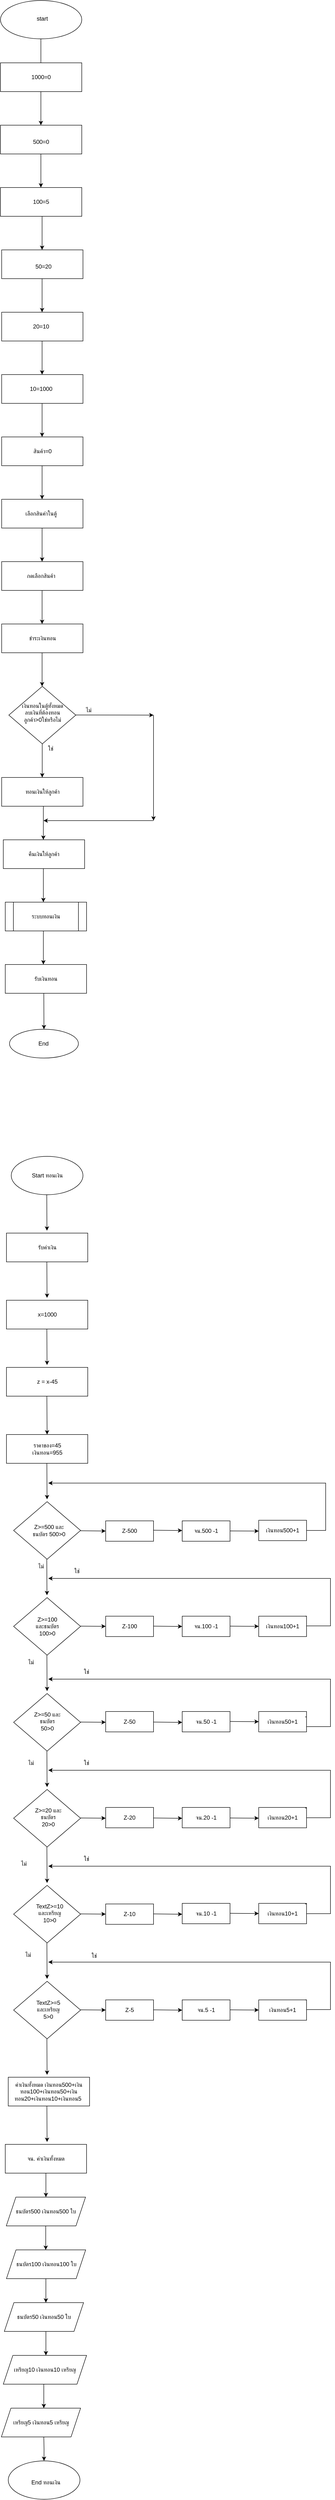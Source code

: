 <mxfile version="24.6.4" type="github">
  <diagram name="หน้า-1" id="r1TD_7B3tZHKb9y39IHy">
    <mxGraphModel dx="954" dy="652" grid="1" gridSize="10" guides="1" tooltips="1" connect="1" arrows="1" fold="1" page="1" pageScale="1" pageWidth="827" pageHeight="1169" math="0" shadow="0">
      <root>
        <mxCell id="0" />
        <mxCell id="1" parent="0" />
        <mxCell id="4etH_6_Ha5Eifqua2kYa-1" value="" style="ellipse;whiteSpace=wrap;html=1;" parent="1" vertex="1">
          <mxGeometry x="320" y="30" width="170" height="80" as="geometry" />
        </mxCell>
        <mxCell id="4etH_6_Ha5Eifqua2kYa-2" value="&#xa;&lt;span style=&quot;color: rgb(0, 0, 0); font-family: Helvetica; font-size: 12px; font-style: normal; font-variant-ligatures: normal; font-variant-caps: normal; font-weight: 400; letter-spacing: normal; orphans: 2; text-align: center; text-indent: 0px; text-transform: none; widows: 2; word-spacing: 0px; -webkit-text-stroke-width: 0px; white-space: normal; background-color: rgb(251, 251, 251); text-decoration-thickness: initial; text-decoration-style: initial; text-decoration-color: initial; display: inline !important; float: none;&quot;&gt;start&lt;/span&gt;&#xa;&#xa;" style="text;html=1;align=center;verticalAlign=middle;whiteSpace=wrap;rounded=0;" parent="1" vertex="1">
          <mxGeometry x="375" y="60" width="65" height="30" as="geometry" />
        </mxCell>
        <mxCell id="4etH_6_Ha5Eifqua2kYa-3" value="" style="endArrow=classic;html=1;rounded=0;" parent="1" edge="1">
          <mxGeometry width="50" height="50" relative="1" as="geometry">
            <mxPoint x="404.5" y="110" as="sourcePoint" />
            <mxPoint x="404.5" y="180" as="targetPoint" />
          </mxGeometry>
        </mxCell>
        <mxCell id="4etH_6_Ha5Eifqua2kYa-4" value="" style="rounded=0;whiteSpace=wrap;html=1;" parent="1" vertex="1">
          <mxGeometry x="320" y="160" width="170" height="60" as="geometry" />
        </mxCell>
        <mxCell id="4etH_6_Ha5Eifqua2kYa-5" value="" style="endArrow=classic;html=1;rounded=0;" parent="1" edge="1">
          <mxGeometry width="50" height="50" relative="1" as="geometry">
            <mxPoint x="404.5" y="220" as="sourcePoint" />
            <mxPoint x="404.5" y="290" as="targetPoint" />
          </mxGeometry>
        </mxCell>
        <mxCell id="4etH_6_Ha5Eifqua2kYa-6" value="" style="rounded=0;whiteSpace=wrap;html=1;" parent="1" vertex="1">
          <mxGeometry x="320" y="290" width="170" height="60" as="geometry" />
        </mxCell>
        <mxCell id="4etH_6_Ha5Eifqua2kYa-7" value="" style="endArrow=classic;html=1;rounded=0;" parent="1" edge="1">
          <mxGeometry width="50" height="50" relative="1" as="geometry">
            <mxPoint x="404.5" y="350" as="sourcePoint" />
            <mxPoint x="404.5" y="420" as="targetPoint" />
          </mxGeometry>
        </mxCell>
        <mxCell id="4etH_6_Ha5Eifqua2kYa-8" value="" style="rounded=0;whiteSpace=wrap;html=1;" parent="1" vertex="1">
          <mxGeometry x="320" y="420" width="170" height="60" as="geometry" />
        </mxCell>
        <mxCell id="4etH_6_Ha5Eifqua2kYa-9" value="" style="endArrow=classic;html=1;rounded=0;" parent="1" edge="1">
          <mxGeometry width="50" height="50" relative="1" as="geometry">
            <mxPoint x="407" y="480" as="sourcePoint" />
            <mxPoint x="407" y="550" as="targetPoint" />
          </mxGeometry>
        </mxCell>
        <mxCell id="4etH_6_Ha5Eifqua2kYa-10" value="" style="rounded=0;whiteSpace=wrap;html=1;" parent="1" vertex="1">
          <mxGeometry x="322.5" y="550" width="170" height="60" as="geometry" />
        </mxCell>
        <mxCell id="4etH_6_Ha5Eifqua2kYa-11" value="" style="endArrow=classic;html=1;rounded=0;" parent="1" edge="1">
          <mxGeometry width="50" height="50" relative="1" as="geometry">
            <mxPoint x="407" y="610" as="sourcePoint" />
            <mxPoint x="407" y="680" as="targetPoint" />
          </mxGeometry>
        </mxCell>
        <mxCell id="4etH_6_Ha5Eifqua2kYa-12" value="" style="rounded=0;whiteSpace=wrap;html=1;" parent="1" vertex="1">
          <mxGeometry x="322.5" y="680" width="170" height="60" as="geometry" />
        </mxCell>
        <mxCell id="4etH_6_Ha5Eifqua2kYa-13" value="" style="endArrow=classic;html=1;rounded=0;" parent="1" edge="1">
          <mxGeometry width="50" height="50" relative="1" as="geometry">
            <mxPoint x="407" y="740" as="sourcePoint" />
            <mxPoint x="407" y="810" as="targetPoint" />
          </mxGeometry>
        </mxCell>
        <mxCell id="4etH_6_Ha5Eifqua2kYa-14" value="" style="rounded=0;whiteSpace=wrap;html=1;" parent="1" vertex="1">
          <mxGeometry x="322.5" y="810" width="170" height="60" as="geometry" />
        </mxCell>
        <mxCell id="4etH_6_Ha5Eifqua2kYa-15" value="" style="endArrow=classic;html=1;rounded=0;" parent="1" edge="1">
          <mxGeometry width="50" height="50" relative="1" as="geometry">
            <mxPoint x="407" y="870" as="sourcePoint" />
            <mxPoint x="407" y="940" as="targetPoint" />
          </mxGeometry>
        </mxCell>
        <mxCell id="4etH_6_Ha5Eifqua2kYa-16" value="" style="rounded=0;whiteSpace=wrap;html=1;" parent="1" vertex="1">
          <mxGeometry x="322.5" y="940" width="170" height="60" as="geometry" />
        </mxCell>
        <mxCell id="4etH_6_Ha5Eifqua2kYa-17" value="" style="endArrow=classic;html=1;rounded=0;" parent="1" edge="1">
          <mxGeometry width="50" height="50" relative="1" as="geometry">
            <mxPoint x="407" y="1000" as="sourcePoint" />
            <mxPoint x="407" y="1070" as="targetPoint" />
          </mxGeometry>
        </mxCell>
        <mxCell id="4etH_6_Ha5Eifqua2kYa-18" value="" style="rounded=0;whiteSpace=wrap;html=1;" parent="1" vertex="1">
          <mxGeometry x="322.5" y="1070" width="170" height="60" as="geometry" />
        </mxCell>
        <mxCell id="4etH_6_Ha5Eifqua2kYa-19" value="1000=0" style="text;html=1;align=center;verticalAlign=middle;whiteSpace=wrap;rounded=0;" parent="1" vertex="1">
          <mxGeometry x="375" y="175" width="60" height="30" as="geometry" />
        </mxCell>
        <mxCell id="4etH_6_Ha5Eifqua2kYa-20" value="500=0" style="text;html=1;align=center;verticalAlign=middle;whiteSpace=wrap;rounded=0;" parent="1" vertex="1">
          <mxGeometry x="375" y="310" width="60" height="30" as="geometry" />
        </mxCell>
        <mxCell id="4etH_6_Ha5Eifqua2kYa-21" value="100=5" style="text;html=1;align=center;verticalAlign=middle;whiteSpace=wrap;rounded=0;" parent="1" vertex="1">
          <mxGeometry x="375" y="435" width="60" height="30" as="geometry" />
        </mxCell>
        <mxCell id="4etH_6_Ha5Eifqua2kYa-22" value="50=20" style="text;html=1;align=center;verticalAlign=middle;whiteSpace=wrap;rounded=0;" parent="1" vertex="1">
          <mxGeometry x="380" y="570" width="60" height="30" as="geometry" />
        </mxCell>
        <mxCell id="4etH_6_Ha5Eifqua2kYa-23" value="20=10" style="text;html=1;align=center;verticalAlign=middle;whiteSpace=wrap;rounded=0;" parent="1" vertex="1">
          <mxGeometry x="375" y="695" width="60" height="30" as="geometry" />
        </mxCell>
        <mxCell id="4etH_6_Ha5Eifqua2kYa-24" value="10=1000" style="text;html=1;align=center;verticalAlign=middle;whiteSpace=wrap;rounded=0;" parent="1" vertex="1">
          <mxGeometry x="375" y="825" width="60" height="30" as="geometry" />
        </mxCell>
        <mxCell id="4etH_6_Ha5Eifqua2kYa-25" value="เลือกสินค่าในตู้" style="text;html=1;align=center;verticalAlign=middle;whiteSpace=wrap;rounded=0;" parent="1" vertex="1">
          <mxGeometry x="365" y="1085" width="80" height="30" as="geometry" />
        </mxCell>
        <mxCell id="4etH_6_Ha5Eifqua2kYa-26" value="สินค้า=0" style="text;html=1;align=center;verticalAlign=middle;whiteSpace=wrap;rounded=0;" parent="1" vertex="1">
          <mxGeometry x="377.5" y="955" width="60" height="30" as="geometry" />
        </mxCell>
        <mxCell id="4etH_6_Ha5Eifqua2kYa-27" value="" style="endArrow=classic;html=1;rounded=0;" parent="1" edge="1">
          <mxGeometry width="50" height="50" relative="1" as="geometry">
            <mxPoint x="407" y="1130" as="sourcePoint" />
            <mxPoint x="407" y="1200" as="targetPoint" />
          </mxGeometry>
        </mxCell>
        <mxCell id="4etH_6_Ha5Eifqua2kYa-28" value="" style="rounded=0;whiteSpace=wrap;html=1;" parent="1" vertex="1">
          <mxGeometry x="322.5" y="1200" width="170" height="60" as="geometry" />
        </mxCell>
        <mxCell id="4etH_6_Ha5Eifqua2kYa-29" value="กดเลือกสินค้า" style="text;html=1;align=center;verticalAlign=middle;whiteSpace=wrap;rounded=0;" parent="1" vertex="1">
          <mxGeometry x="360" y="1215" width="90" height="30" as="geometry" />
        </mxCell>
        <mxCell id="4etH_6_Ha5Eifqua2kYa-30" value="" style="endArrow=classic;html=1;rounded=0;" parent="1" edge="1">
          <mxGeometry width="50" height="50" relative="1" as="geometry">
            <mxPoint x="407" y="1260" as="sourcePoint" />
            <mxPoint x="407" y="1330" as="targetPoint" />
          </mxGeometry>
        </mxCell>
        <mxCell id="4etH_6_Ha5Eifqua2kYa-31" value="ชำระเงินทอน" style="rounded=0;whiteSpace=wrap;html=1;" parent="1" vertex="1">
          <mxGeometry x="322.5" y="1330" width="170" height="60" as="geometry" />
        </mxCell>
        <mxCell id="4etH_6_Ha5Eifqua2kYa-32" value="" style="endArrow=classic;html=1;rounded=0;" parent="1" edge="1">
          <mxGeometry width="50" height="50" relative="1" as="geometry">
            <mxPoint x="407" y="1390" as="sourcePoint" />
            <mxPoint x="407" y="1460" as="targetPoint" />
          </mxGeometry>
        </mxCell>
        <mxCell id="4etH_6_Ha5Eifqua2kYa-33" value="" style="rhombus;whiteSpace=wrap;html=1;" parent="1" vertex="1">
          <mxGeometry x="337.5" y="1460" width="140" height="120" as="geometry" />
        </mxCell>
        <mxCell id="4etH_6_Ha5Eifqua2kYa-34" value="" style="endArrow=classic;html=1;rounded=0;" parent="1" edge="1">
          <mxGeometry width="50" height="50" relative="1" as="geometry">
            <mxPoint x="407.3" y="1580" as="sourcePoint" />
            <mxPoint x="407.3" y="1650" as="targetPoint" />
          </mxGeometry>
        </mxCell>
        <mxCell id="4etH_6_Ha5Eifqua2kYa-35" value="" style="endArrow=classic;html=1;rounded=0;" parent="1" edge="1">
          <mxGeometry width="50" height="50" relative="1" as="geometry">
            <mxPoint x="640" y="1740" as="sourcePoint" />
            <mxPoint x="410" y="1740" as="targetPoint" />
          </mxGeometry>
        </mxCell>
        <mxCell id="4etH_6_Ha5Eifqua2kYa-36" value="เงินทอนในตู้ทั้งหมดลบเงินที่ต้องทอนลูกค้า&amp;gt;0ใช่หรือไม่" style="text;html=1;align=center;verticalAlign=middle;whiteSpace=wrap;rounded=0;" parent="1" vertex="1">
          <mxGeometry x="361.75" y="1500" width="91.5" height="30" as="geometry" />
        </mxCell>
        <mxCell id="4etH_6_Ha5Eifqua2kYa-37" value="" style="endArrow=classic;html=1;rounded=0;" parent="1" edge="1">
          <mxGeometry width="50" height="50" relative="1" as="geometry">
            <mxPoint x="640" y="1520" as="sourcePoint" />
            <mxPoint x="640" y="1740" as="targetPoint" />
          </mxGeometry>
        </mxCell>
        <mxCell id="4etH_6_Ha5Eifqua2kYa-38" value="" style="endArrow=classic;html=1;rounded=0;" parent="1" edge="1">
          <mxGeometry width="50" height="50" relative="1" as="geometry">
            <mxPoint x="477.5" y="1519.7" as="sourcePoint" />
            <mxPoint x="640" y="1520" as="targetPoint" />
          </mxGeometry>
        </mxCell>
        <mxCell id="4etH_6_Ha5Eifqua2kYa-39" value="ไม่" style="text;html=1;align=center;verticalAlign=middle;whiteSpace=wrap;rounded=0;" parent="1" vertex="1">
          <mxGeometry x="477.5" y="1500" width="52.5" height="20" as="geometry" />
        </mxCell>
        <mxCell id="4etH_6_Ha5Eifqua2kYa-40" value="ใช่" style="text;html=1;align=center;verticalAlign=middle;whiteSpace=wrap;rounded=0;" parent="1" vertex="1">
          <mxGeometry x="405" y="1580" width="40" height="20" as="geometry" />
        </mxCell>
        <mxCell id="4etH_6_Ha5Eifqua2kYa-41" value="ทอนเงินให้ลูกค้า" style="rounded=0;whiteSpace=wrap;html=1;" parent="1" vertex="1">
          <mxGeometry x="322.5" y="1650" width="170" height="60" as="geometry" />
        </mxCell>
        <mxCell id="4etH_6_Ha5Eifqua2kYa-42" value="" style="endArrow=classic;html=1;rounded=0;" parent="1" edge="1">
          <mxGeometry width="50" height="50" relative="1" as="geometry">
            <mxPoint x="409.66" y="1710" as="sourcePoint" />
            <mxPoint x="409.66" y="1780" as="targetPoint" />
          </mxGeometry>
        </mxCell>
        <mxCell id="4etH_6_Ha5Eifqua2kYa-43" value="" style="shape=process;whiteSpace=wrap;html=1;backgroundOutline=1;" parent="1" vertex="1">
          <mxGeometry x="330" y="1910" width="170" height="60" as="geometry" />
        </mxCell>
        <mxCell id="4etH_6_Ha5Eifqua2kYa-44" value="คืนเงินให้ลูกค้า" style="rounded=0;whiteSpace=wrap;html=1;" parent="1" vertex="1">
          <mxGeometry x="325.91" y="1780" width="170" height="60" as="geometry" />
        </mxCell>
        <mxCell id="4etH_6_Ha5Eifqua2kYa-45" value="" style="endArrow=classic;html=1;rounded=0;" parent="1" edge="1">
          <mxGeometry width="50" height="50" relative="1" as="geometry">
            <mxPoint x="409.7" y="1840" as="sourcePoint" />
            <mxPoint x="409.7" y="1910" as="targetPoint" />
          </mxGeometry>
        </mxCell>
        <mxCell id="4etH_6_Ha5Eifqua2kYa-46" value="ระบบทอนเงิน" style="text;html=1;align=center;verticalAlign=middle;whiteSpace=wrap;rounded=0;" parent="1" vertex="1">
          <mxGeometry x="380" y="1925" width="70" height="30" as="geometry" />
        </mxCell>
        <mxCell id="4etH_6_Ha5Eifqua2kYa-47" value="" style="endArrow=classic;html=1;rounded=0;" parent="1" edge="1">
          <mxGeometry width="50" height="50" relative="1" as="geometry">
            <mxPoint x="409.7" y="1970" as="sourcePoint" />
            <mxPoint x="409.7" y="2040" as="targetPoint" />
          </mxGeometry>
        </mxCell>
        <mxCell id="4etH_6_Ha5Eifqua2kYa-48" value="รับเงินทอน" style="rounded=0;whiteSpace=wrap;html=1;" parent="1" vertex="1">
          <mxGeometry x="330.0" y="2040" width="170" height="60" as="geometry" />
        </mxCell>
        <mxCell id="4etH_6_Ha5Eifqua2kYa-49" value="" style="endArrow=classic;html=1;rounded=0;entryX=0.5;entryY=0;entryDx=0;entryDy=0;" parent="1" target="4etH_6_Ha5Eifqua2kYa-50" edge="1">
          <mxGeometry width="50" height="50" relative="1" as="geometry">
            <mxPoint x="410.61" y="2100" as="sourcePoint" />
            <mxPoint x="410.61" y="2170" as="targetPoint" />
          </mxGeometry>
        </mxCell>
        <mxCell id="4etH_6_Ha5Eifqua2kYa-50" value="" style="ellipse;whiteSpace=wrap;html=1;" parent="1" vertex="1">
          <mxGeometry x="338.86" y="2175" width="144.09" height="60" as="geometry" />
        </mxCell>
        <mxCell id="4etH_6_Ha5Eifqua2kYa-51" value="End" style="text;html=1;align=center;verticalAlign=middle;whiteSpace=wrap;rounded=0;" parent="1" vertex="1">
          <mxGeometry x="380" y="2190" width="60" height="30" as="geometry" />
        </mxCell>
        <mxCell id="4etH_6_Ha5Eifqua2kYa-52" value="" style="ellipse;whiteSpace=wrap;html=1;" parent="1" vertex="1">
          <mxGeometry x="342.5" y="2440" width="150" height="80" as="geometry" />
        </mxCell>
        <mxCell id="4etH_6_Ha5Eifqua2kYa-53" value="Start ทอนเงิน" style="text;html=1;align=center;verticalAlign=middle;whiteSpace=wrap;rounded=0;" parent="1" vertex="1">
          <mxGeometry x="377.5" y="2462.5" width="80" height="35" as="geometry" />
        </mxCell>
        <mxCell id="4etH_6_Ha5Eifqua2kYa-54" value="" style="endArrow=classic;html=1;rounded=0;entryX=0.5;entryY=0;entryDx=0;entryDy=0;" parent="1" edge="1">
          <mxGeometry width="50" height="50" relative="1" as="geometry">
            <mxPoint x="416.79" y="2520" as="sourcePoint" />
            <mxPoint x="417.18" y="2595" as="targetPoint" />
          </mxGeometry>
        </mxCell>
        <mxCell id="4etH_6_Ha5Eifqua2kYa-55" value="รับค่าเงิน" style="rounded=0;whiteSpace=wrap;html=1;" parent="1" vertex="1">
          <mxGeometry x="332.5" y="2600" width="170" height="60" as="geometry" />
        </mxCell>
        <mxCell id="4etH_6_Ha5Eifqua2kYa-56" value="&lt;div&gt;&lt;br&gt;&lt;/div&gt;ราคาของ=45&lt;div&gt;เงินทอน=955&lt;br&gt;&lt;div&gt;&lt;br&gt;&lt;/div&gt;&lt;/div&gt;" style="rounded=0;whiteSpace=wrap;html=1;" parent="1" vertex="1">
          <mxGeometry x="332.5" y="3020" width="170" height="60" as="geometry" />
        </mxCell>
        <mxCell id="4etH_6_Ha5Eifqua2kYa-57" value="" style="endArrow=classic;html=1;rounded=0;entryX=0.5;entryY=0;entryDx=0;entryDy=0;" parent="1" edge="1">
          <mxGeometry width="50" height="50" relative="1" as="geometry">
            <mxPoint x="416.97" y="2660" as="sourcePoint" />
            <mxPoint x="417.36" y="2735" as="targetPoint" />
          </mxGeometry>
        </mxCell>
        <mxCell id="4etH_6_Ha5Eifqua2kYa-58" value="z = x-45" style="rounded=0;whiteSpace=wrap;html=1;" parent="1" vertex="1">
          <mxGeometry x="332.5" y="2880" width="170" height="60" as="geometry" />
        </mxCell>
        <mxCell id="4etH_6_Ha5Eifqua2kYa-59" value="x=1000" style="rounded=0;whiteSpace=wrap;html=1;" parent="1" vertex="1">
          <mxGeometry x="332.5" y="2740" width="170" height="60" as="geometry" />
        </mxCell>
        <mxCell id="4etH_6_Ha5Eifqua2kYa-60" value="" style="endArrow=classic;html=1;rounded=0;entryX=0.5;entryY=0;entryDx=0;entryDy=0;" parent="1" edge="1">
          <mxGeometry width="50" height="50" relative="1" as="geometry">
            <mxPoint x="416.97" y="2800" as="sourcePoint" />
            <mxPoint x="417.36" y="2875" as="targetPoint" />
          </mxGeometry>
        </mxCell>
        <mxCell id="4etH_6_Ha5Eifqua2kYa-61" value="" style="endArrow=classic;html=1;rounded=0;entryX=0.5;entryY=0;entryDx=0;entryDy=0;" parent="1" target="4etH_6_Ha5Eifqua2kYa-56" edge="1">
          <mxGeometry width="50" height="50" relative="1" as="geometry">
            <mxPoint x="417.0" y="2940" as="sourcePoint" />
            <mxPoint x="417.39" y="3015" as="targetPoint" />
          </mxGeometry>
        </mxCell>
        <mxCell id="4etH_6_Ha5Eifqua2kYa-62" value="" style="endArrow=classic;html=1;rounded=0;entryX=0.5;entryY=0;entryDx=0;entryDy=0;" parent="1" edge="1">
          <mxGeometry width="50" height="50" relative="1" as="geometry">
            <mxPoint x="417.0" y="3080" as="sourcePoint" />
            <mxPoint x="417.39" y="3155" as="targetPoint" />
          </mxGeometry>
        </mxCell>
        <mxCell id="4etH_6_Ha5Eifqua2kYa-63" value="" style="rhombus;whiteSpace=wrap;html=1;" parent="1" vertex="1">
          <mxGeometry x="347.5" y="3160" width="140" height="120" as="geometry" />
        </mxCell>
        <mxCell id="4etH_6_Ha5Eifqua2kYa-64" value="Z&amp;gt;=500 และธนบัตร 500&amp;gt;0" style="text;html=1;align=center;verticalAlign=middle;whiteSpace=wrap;rounded=0;" parent="1" vertex="1">
          <mxGeometry x="380" y="3197.5" width="82.5" height="45" as="geometry" />
        </mxCell>
        <mxCell id="4etH_6_Ha5Eifqua2kYa-65" value="Z-500" style="rounded=0;whiteSpace=wrap;html=1;" parent="1" vertex="1">
          <mxGeometry x="540" y="3200" width="100" height="42.5" as="geometry" />
        </mxCell>
        <mxCell id="4etH_6_Ha5Eifqua2kYa-66" value="จน.500 -1" style="rounded=0;whiteSpace=wrap;html=1;" parent="1" vertex="1">
          <mxGeometry x="700" y="3200" width="100" height="42.5" as="geometry" />
        </mxCell>
        <mxCell id="4etH_6_Ha5Eifqua2kYa-67" value="" style="endArrow=classic;html=1;rounded=0;entryX=0;entryY=0.5;entryDx=0;entryDy=0;" parent="1" target="4etH_6_Ha5Eifqua2kYa-65" edge="1">
          <mxGeometry width="50" height="50" relative="1" as="geometry">
            <mxPoint x="487.5" y="3220.63" as="sourcePoint" />
            <mxPoint x="608.75" y="3220.63" as="targetPoint" />
          </mxGeometry>
        </mxCell>
        <mxCell id="4etH_6_Ha5Eifqua2kYa-68" value="" style="endArrow=classic;html=1;rounded=0;entryX=0;entryY=0.5;entryDx=0;entryDy=0;" parent="1" edge="1">
          <mxGeometry width="50" height="50" relative="1" as="geometry">
            <mxPoint x="640" y="3219.55" as="sourcePoint" />
            <mxPoint x="700" y="3220.18" as="targetPoint" />
          </mxGeometry>
        </mxCell>
        <mxCell id="4etH_6_Ha5Eifqua2kYa-69" value="" style="endArrow=classic;html=1;rounded=0;entryX=0;entryY=0.5;entryDx=0;entryDy=0;" parent="1" edge="1">
          <mxGeometry width="50" height="50" relative="1" as="geometry">
            <mxPoint x="800" y="3220.96" as="sourcePoint" />
            <mxPoint x="860" y="3221.34" as="targetPoint" />
          </mxGeometry>
        </mxCell>
        <mxCell id="4etH_6_Ha5Eifqua2kYa-70" value="" style="endArrow=classic;html=1;rounded=0;entryX=0.5;entryY=0;entryDx=0;entryDy=0;" parent="1" edge="1">
          <mxGeometry width="50" height="50" relative="1" as="geometry">
            <mxPoint x="416.83" y="3280" as="sourcePoint" />
            <mxPoint x="417.22" y="3355" as="targetPoint" />
          </mxGeometry>
        </mxCell>
        <mxCell id="4etH_6_Ha5Eifqua2kYa-71" style="edgeStyle=orthogonalEdgeStyle;rounded=0;orthogonalLoop=1;jettySize=auto;html=1;exitX=0.869;exitY=0.023;exitDx=0;exitDy=0;exitPerimeter=0;" parent="1" source="4etH_6_Ha5Eifqua2kYa-72" edge="1">
          <mxGeometry relative="1" as="geometry">
            <mxPoint x="420" y="3121.25" as="targetPoint" />
            <mxPoint x="1000" y="3220" as="sourcePoint" />
            <Array as="points">
              <mxPoint x="947" y="3220" />
              <mxPoint x="1000" y="3220" />
              <mxPoint x="1000" y="3121" />
            </Array>
          </mxGeometry>
        </mxCell>
        <mxCell id="4etH_6_Ha5Eifqua2kYa-72" value="เงินทอน500+1" style="rounded=0;whiteSpace=wrap;html=1;" parent="1" vertex="1">
          <mxGeometry x="860" y="3198.75" width="100" height="42.5" as="geometry" />
        </mxCell>
        <mxCell id="4etH_6_Ha5Eifqua2kYa-73" value="" style="rhombus;whiteSpace=wrap;html=1;" parent="1" vertex="1">
          <mxGeometry x="347.5" y="3360" width="140" height="120" as="geometry" />
        </mxCell>
        <mxCell id="4etH_6_Ha5Eifqua2kYa-74" value="&lt;br&gt;&lt;span style=&quot;color: rgb(0, 0, 0); font-family: Helvetica; font-size: 12px; font-style: normal; font-variant-ligatures: normal; font-variant-caps: normal; font-weight: 400; letter-spacing: normal; orphans: 2; text-align: center; text-indent: 0px; text-transform: none; widows: 2; word-spacing: 0px; -webkit-text-stroke-width: 0px; white-space: normal; background-color: rgb(251, 251, 251); text-decoration-thickness: initial; text-decoration-style: initial; text-decoration-color: initial; display: inline !important; float: none;&quot;&gt;Z&amp;gt;=100 และธนบัตร 100&amp;gt;0&lt;/span&gt;&lt;div&gt;&lt;br&gt;&lt;/div&gt;" style="text;html=1;align=center;verticalAlign=middle;whiteSpace=wrap;rounded=0;" parent="1" vertex="1">
          <mxGeometry x="387.5" y="3405" width="60" height="30" as="geometry" />
        </mxCell>
        <mxCell id="4etH_6_Ha5Eifqua2kYa-75" value="" style="endArrow=classic;html=1;rounded=0;entryX=0;entryY=0.5;entryDx=0;entryDy=0;" parent="1" edge="1">
          <mxGeometry width="50" height="50" relative="1" as="geometry">
            <mxPoint x="487.5" y="3419.55" as="sourcePoint" />
            <mxPoint x="540" y="3419.92" as="targetPoint" />
          </mxGeometry>
        </mxCell>
        <mxCell id="4etH_6_Ha5Eifqua2kYa-76" value="Z-100" style="rounded=0;whiteSpace=wrap;html=1;" parent="1" vertex="1">
          <mxGeometry x="540" y="3398.75" width="100" height="42.5" as="geometry" />
        </mxCell>
        <mxCell id="4etH_6_Ha5Eifqua2kYa-77" value="" style="endArrow=classic;html=1;rounded=0;entryX=0;entryY=0.5;entryDx=0;entryDy=0;" parent="1" edge="1">
          <mxGeometry width="50" height="50" relative="1" as="geometry">
            <mxPoint x="640" y="3419.55" as="sourcePoint" />
            <mxPoint x="700" y="3420.18" as="targetPoint" />
          </mxGeometry>
        </mxCell>
        <mxCell id="4etH_6_Ha5Eifqua2kYa-78" value="จน.100 -1" style="rounded=0;whiteSpace=wrap;html=1;" parent="1" vertex="1">
          <mxGeometry x="700" y="3398.75" width="100" height="42.5" as="geometry" />
        </mxCell>
        <mxCell id="4etH_6_Ha5Eifqua2kYa-79" value="" style="endArrow=classic;html=1;rounded=0;entryX=0;entryY=0.5;entryDx=0;entryDy=0;" parent="1" edge="1">
          <mxGeometry width="50" height="50" relative="1" as="geometry">
            <mxPoint x="800" y="3419.55" as="sourcePoint" />
            <mxPoint x="860" y="3419.93" as="targetPoint" />
          </mxGeometry>
        </mxCell>
        <mxCell id="4etH_6_Ha5Eifqua2kYa-80" value="เงินทอน100+1" style="rounded=0;whiteSpace=wrap;html=1;" parent="1" vertex="1">
          <mxGeometry x="860" y="3398.75" width="100" height="42.5" as="geometry" />
        </mxCell>
        <mxCell id="4etH_6_Ha5Eifqua2kYa-81" style="edgeStyle=orthogonalEdgeStyle;rounded=0;orthogonalLoop=1;jettySize=auto;html=1;exitX=0.869;exitY=0.023;exitDx=0;exitDy=0;exitPerimeter=0;" parent="1" edge="1">
          <mxGeometry relative="1" as="geometry">
            <mxPoint x="420" y="3320" as="targetPoint" />
            <mxPoint x="957" y="3398.75" as="sourcePoint" />
            <Array as="points">
              <mxPoint x="960" y="3399" />
              <mxPoint x="960" y="3419" />
              <mxPoint x="1010" y="3419" />
              <mxPoint x="1010" y="3320" />
            </Array>
          </mxGeometry>
        </mxCell>
        <mxCell id="4etH_6_Ha5Eifqua2kYa-82" value="" style="endArrow=classic;html=1;rounded=0;entryX=0.5;entryY=0;entryDx=0;entryDy=0;" parent="1" edge="1">
          <mxGeometry width="50" height="50" relative="1" as="geometry">
            <mxPoint x="417.05" y="3480" as="sourcePoint" />
            <mxPoint x="417.44" y="3555" as="targetPoint" />
          </mxGeometry>
        </mxCell>
        <mxCell id="4etH_6_Ha5Eifqua2kYa-83" value="" style="rhombus;whiteSpace=wrap;html=1;" parent="1" vertex="1">
          <mxGeometry x="347.5" y="3560" width="140" height="120" as="geometry" />
        </mxCell>
        <mxCell id="4etH_6_Ha5Eifqua2kYa-84" value="&lt;span style=&quot;color: rgba(0, 0, 0, 0); font-family: monospace; font-size: 0px; text-align: start; text-wrap: nowrap;&quot;&gt;%3CmxGraphModel%3E%3Croot%3E%3CmxCell%20id%3D%220%22%2F%3E%3CmxCell%20id%3D%221%22%20parent%3D%220%22%2F%3E%3CmxCell%20id%3D%222%22%20value%3D%22%26lt%3Bbr%26gt%3B%26lt%3Bspan%20style%3D%26quot%3Bcolor%3A%20rgb(0%2C%200%2C%200)%3B%20font-family%3A%20Helvetica%3B%20font-size%3A%2012px%3B%20font-style%3A%20normal%3B%20font-variant-ligatures%3A%20normal%3B%20font-variant-caps%3A%20normal%3B%20font-weight%3A%20400%3B%20letter-spacing%3A%20normal%3B%20orphans%3A%202%3B%20text-align%3A%20center%3B%20text-indent%3A%200px%3B%20text-transform%3A%20none%3B%20widows%3A%202%3B%20word-spacing%3A%200px%3B%20-webkit-text-stroke-width%3A%200px%3B%20white-space%3A%20normal%3B%20background-color%3A%20rgb(251%2C%20251%2C%20251)%3B%20text-decoration-thickness%3A%20initial%3B%20text-decoration-style%3A%20initial%3B%20text-decoration-color%3A%20initial%3B%20display%3A%20inline%20!important%3B%20float%3A%20none%3B%26quot%3B%26gt%3BZ%26amp%3Bgt%3B%3D100%20%E0%B9%81%E0%B8%A5%E0%B8%B0%E0%B8%98%E0%B8%99%E0%B8%9A%E0%B8%B1%E0%B8%95%E0%B8%A3%20100%26amp%3Bgt%3B0%26lt%3B%2Fspan%26gt%3B%26lt%3Bdiv%26gt%3B%26lt%3Bbr%26gt%3B%26lt%3B%2Fdiv%26gt%3B%22%20style%3D%22text%3Bhtml%3D1%3Balign%3Dcenter%3BverticalAlign%3Dmiddle%3BwhiteSpace%3Dwrap%3Brounded%3D0%3B%22%20vertex%3D%221%22%20parent%3D%221%22%3E%3CmxGeometry%20x%3D%22387.5%22%20y%3D%223405%22%20width%3D%2260%22%20height%3D%2230%22%20as%3D%22geometry%22%2F%3E%3C%2FmxCell%3E%3C%2Froot%3E%3C%2FmxGraphModel%3E&lt;/span&gt;" style="text;html=1;align=center;verticalAlign=middle;whiteSpace=wrap;rounded=0;" parent="1" vertex="1">
          <mxGeometry x="700" y="3460" width="60" height="30" as="geometry" />
        </mxCell>
        <mxCell id="4etH_6_Ha5Eifqua2kYa-85" value="&lt;div&gt;Z&amp;gt;=50 และธนบัตร 50&amp;gt;0&lt;div&gt;&lt;br&gt;&lt;/div&gt;&lt;/div&gt;" style="text;html=1;align=center;verticalAlign=middle;whiteSpace=wrap;rounded=0;" parent="1" vertex="1">
          <mxGeometry x="387.5" y="3610" width="60" height="30" as="geometry" />
        </mxCell>
        <mxCell id="4etH_6_Ha5Eifqua2kYa-86" value="" style="endArrow=classic;html=1;rounded=0;entryX=0;entryY=0.5;entryDx=0;entryDy=0;" parent="1" edge="1">
          <mxGeometry width="50" height="50" relative="1" as="geometry">
            <mxPoint x="487.5" y="3619.55" as="sourcePoint" />
            <mxPoint x="540" y="3619.92" as="targetPoint" />
          </mxGeometry>
        </mxCell>
        <mxCell id="4etH_6_Ha5Eifqua2kYa-87" value="Z-50" style="rounded=0;whiteSpace=wrap;html=1;" parent="1" vertex="1">
          <mxGeometry x="540" y="3597.5" width="100" height="42.5" as="geometry" />
        </mxCell>
        <mxCell id="4etH_6_Ha5Eifqua2kYa-88" value="" style="endArrow=classic;html=1;rounded=0;entryX=0;entryY=0.5;entryDx=0;entryDy=0;" parent="1" edge="1">
          <mxGeometry width="50" height="50" relative="1" as="geometry">
            <mxPoint x="640" y="3619.55" as="sourcePoint" />
            <mxPoint x="700" y="3620.18" as="targetPoint" />
          </mxGeometry>
        </mxCell>
        <mxCell id="4etH_6_Ha5Eifqua2kYa-89" value="จน.50 -1" style="rounded=0;whiteSpace=wrap;html=1;" parent="1" vertex="1">
          <mxGeometry x="700" y="3597.5" width="100" height="42.5" as="geometry" />
        </mxCell>
        <mxCell id="4etH_6_Ha5Eifqua2kYa-90" value="" style="endArrow=classic;html=1;rounded=0;entryX=0;entryY=0.5;entryDx=0;entryDy=0;" parent="1" edge="1">
          <mxGeometry width="50" height="50" relative="1" as="geometry">
            <mxPoint x="800" y="3618.3" as="sourcePoint" />
            <mxPoint x="860" y="3618.68" as="targetPoint" />
          </mxGeometry>
        </mxCell>
        <mxCell id="4etH_6_Ha5Eifqua2kYa-91" value="เงินทอน50+1" style="rounded=0;whiteSpace=wrap;html=1;" parent="1" vertex="1">
          <mxGeometry x="860" y="3597.5" width="100" height="42.5" as="geometry" />
        </mxCell>
        <mxCell id="4etH_6_Ha5Eifqua2kYa-92" style="edgeStyle=orthogonalEdgeStyle;rounded=0;orthogonalLoop=1;jettySize=auto;html=1;exitX=0.869;exitY=0.023;exitDx=0;exitDy=0;exitPerimeter=0;" parent="1" edge="1">
          <mxGeometry relative="1" as="geometry">
            <mxPoint x="420" y="3530" as="targetPoint" />
            <mxPoint x="957" y="3608.75" as="sourcePoint" />
            <Array as="points">
              <mxPoint x="960" y="3609" />
              <mxPoint x="960" y="3629" />
              <mxPoint x="1010" y="3629" />
              <mxPoint x="1010" y="3530" />
            </Array>
          </mxGeometry>
        </mxCell>
        <mxCell id="4etH_6_Ha5Eifqua2kYa-93" value="" style="endArrow=classic;html=1;rounded=0;entryX=0.5;entryY=0;entryDx=0;entryDy=0;" parent="1" edge="1">
          <mxGeometry width="50" height="50" relative="1" as="geometry">
            <mxPoint x="417.05" y="3680" as="sourcePoint" />
            <mxPoint x="417.44" y="3755" as="targetPoint" />
          </mxGeometry>
        </mxCell>
        <mxCell id="4etH_6_Ha5Eifqua2kYa-94" value="" style="rhombus;whiteSpace=wrap;html=1;" parent="1" vertex="1">
          <mxGeometry x="347.5" y="3760" width="140" height="120" as="geometry" />
        </mxCell>
        <mxCell id="4etH_6_Ha5Eifqua2kYa-95" value="&lt;div&gt;Z&amp;gt;=20 และธนบัตร 20&amp;gt;0&lt;div&gt;&lt;br&gt;&lt;/div&gt;&lt;/div&gt;" style="text;html=1;align=center;verticalAlign=middle;whiteSpace=wrap;rounded=0;" parent="1" vertex="1">
          <mxGeometry x="390" y="3810" width="60" height="30" as="geometry" />
        </mxCell>
        <mxCell id="4etH_6_Ha5Eifqua2kYa-96" value="" style="endArrow=classic;html=1;rounded=0;entryX=0;entryY=0.5;entryDx=0;entryDy=0;" parent="1" edge="1">
          <mxGeometry width="50" height="50" relative="1" as="geometry">
            <mxPoint x="487.5" y="3819.55" as="sourcePoint" />
            <mxPoint x="540" y="3819.92" as="targetPoint" />
          </mxGeometry>
        </mxCell>
        <mxCell id="4etH_6_Ha5Eifqua2kYa-97" value="Z-20" style="rounded=0;whiteSpace=wrap;html=1;" parent="1" vertex="1">
          <mxGeometry x="540" y="3797.5" width="100" height="42.5" as="geometry" />
        </mxCell>
        <mxCell id="4etH_6_Ha5Eifqua2kYa-98" value="" style="endArrow=classic;html=1;rounded=0;entryX=0;entryY=0.5;entryDx=0;entryDy=0;" parent="1" edge="1">
          <mxGeometry width="50" height="50" relative="1" as="geometry">
            <mxPoint x="640" y="3819.55" as="sourcePoint" />
            <mxPoint x="700" y="3820.18" as="targetPoint" />
          </mxGeometry>
        </mxCell>
        <mxCell id="4etH_6_Ha5Eifqua2kYa-99" value="จน.20 -1" style="rounded=0;whiteSpace=wrap;html=1;" parent="1" vertex="1">
          <mxGeometry x="700" y="3797.5" width="100" height="42.5" as="geometry" />
        </mxCell>
        <mxCell id="4etH_6_Ha5Eifqua2kYa-100" value="" style="endArrow=classic;html=1;rounded=0;entryX=0;entryY=0.5;entryDx=0;entryDy=0;" parent="1" edge="1">
          <mxGeometry width="50" height="50" relative="1" as="geometry">
            <mxPoint x="800" y="3819.55" as="sourcePoint" />
            <mxPoint x="860" y="3819.93" as="targetPoint" />
          </mxGeometry>
        </mxCell>
        <mxCell id="4etH_6_Ha5Eifqua2kYa-101" value="เงินทอน20+1" style="rounded=0;whiteSpace=wrap;html=1;" parent="1" vertex="1">
          <mxGeometry x="860" y="3797.5" width="100" height="42.5" as="geometry" />
        </mxCell>
        <mxCell id="4etH_6_Ha5Eifqua2kYa-102" style="edgeStyle=orthogonalEdgeStyle;rounded=0;orthogonalLoop=1;jettySize=auto;html=1;exitX=0.869;exitY=0.023;exitDx=0;exitDy=0;exitPerimeter=0;" parent="1" edge="1">
          <mxGeometry relative="1" as="geometry">
            <mxPoint x="420" y="3720" as="targetPoint" />
            <mxPoint x="957" y="3798.75" as="sourcePoint" />
            <Array as="points">
              <mxPoint x="960" y="3799" />
              <mxPoint x="960" y="3819" />
              <mxPoint x="1010" y="3819" />
              <mxPoint x="1010" y="3720" />
            </Array>
          </mxGeometry>
        </mxCell>
        <mxCell id="4etH_6_Ha5Eifqua2kYa-103" value="" style="endArrow=classic;html=1;rounded=0;entryX=0.5;entryY=0;entryDx=0;entryDy=0;" parent="1" edge="1">
          <mxGeometry width="50" height="50" relative="1" as="geometry">
            <mxPoint x="417.05" y="3880" as="sourcePoint" />
            <mxPoint x="417.44" y="3955" as="targetPoint" />
          </mxGeometry>
        </mxCell>
        <mxCell id="4etH_6_Ha5Eifqua2kYa-104" value="" style="rhombus;whiteSpace=wrap;html=1;" parent="1" vertex="1">
          <mxGeometry x="347.5" y="3960" width="140" height="120" as="geometry" />
        </mxCell>
        <mxCell id="4etH_6_Ha5Eifqua2kYa-105" value="&lt;div&gt;TextZ&amp;gt;=10 และเหรียญ 10&amp;gt;0&lt;div&gt;&lt;br&gt;&lt;/div&gt;&lt;/div&gt;" style="text;html=1;align=center;verticalAlign=middle;whiteSpace=wrap;rounded=0;" parent="1" vertex="1">
          <mxGeometry x="393.25" y="4010" width="60" height="30" as="geometry" />
        </mxCell>
        <mxCell id="4etH_6_Ha5Eifqua2kYa-106" value="" style="endArrow=classic;html=1;rounded=0;entryX=0;entryY=0.5;entryDx=0;entryDy=0;" parent="1" edge="1">
          <mxGeometry width="50" height="50" relative="1" as="geometry">
            <mxPoint x="487.5" y="4019.55" as="sourcePoint" />
            <mxPoint x="540" y="4019.92" as="targetPoint" />
          </mxGeometry>
        </mxCell>
        <mxCell id="4etH_6_Ha5Eifqua2kYa-107" value="Z-10" style="rounded=0;whiteSpace=wrap;html=1;" parent="1" vertex="1">
          <mxGeometry x="540" y="3998.75" width="100" height="42.5" as="geometry" />
        </mxCell>
        <mxCell id="4etH_6_Ha5Eifqua2kYa-108" value="" style="endArrow=classic;html=1;rounded=0;entryX=0;entryY=0.5;entryDx=0;entryDy=0;" parent="1" edge="1">
          <mxGeometry width="50" height="50" relative="1" as="geometry">
            <mxPoint x="640" y="4019.55" as="sourcePoint" />
            <mxPoint x="700" y="4020.18" as="targetPoint" />
          </mxGeometry>
        </mxCell>
        <mxCell id="4etH_6_Ha5Eifqua2kYa-109" value="จน.10 -1" style="rounded=0;whiteSpace=wrap;html=1;" parent="1" vertex="1">
          <mxGeometry x="700" y="3997.5" width="100" height="42.5" as="geometry" />
        </mxCell>
        <mxCell id="4etH_6_Ha5Eifqua2kYa-110" value="" style="endArrow=classic;html=1;rounded=0;entryX=0;entryY=0.5;entryDx=0;entryDy=0;" parent="1" edge="1">
          <mxGeometry width="50" height="50" relative="1" as="geometry">
            <mxPoint x="800" y="4018.3" as="sourcePoint" />
            <mxPoint x="860" y="4018.68" as="targetPoint" />
          </mxGeometry>
        </mxCell>
        <mxCell id="4etH_6_Ha5Eifqua2kYa-111" value="เงินทอน10+1" style="rounded=0;whiteSpace=wrap;html=1;" parent="1" vertex="1">
          <mxGeometry x="860" y="3997.5" width="100" height="42.5" as="geometry" />
        </mxCell>
        <mxCell id="4etH_6_Ha5Eifqua2kYa-112" style="edgeStyle=orthogonalEdgeStyle;rounded=0;orthogonalLoop=1;jettySize=auto;html=1;exitX=0.869;exitY=0.023;exitDx=0;exitDy=0;exitPerimeter=0;" parent="1" edge="1">
          <mxGeometry relative="1" as="geometry">
            <mxPoint x="420" y="3920" as="targetPoint" />
            <mxPoint x="957" y="3998.75" as="sourcePoint" />
            <Array as="points">
              <mxPoint x="960" y="3999" />
              <mxPoint x="960" y="4019" />
              <mxPoint x="1010" y="4019" />
              <mxPoint x="1010" y="3920" />
            </Array>
          </mxGeometry>
        </mxCell>
        <mxCell id="4etH_6_Ha5Eifqua2kYa-113" value="" style="endArrow=classic;html=1;rounded=0;entryX=0.5;entryY=0;entryDx=0;entryDy=0;" parent="1" edge="1">
          <mxGeometry width="50" height="50" relative="1" as="geometry">
            <mxPoint x="417.05" y="4080" as="sourcePoint" />
            <mxPoint x="417.44" y="4155" as="targetPoint" />
          </mxGeometry>
        </mxCell>
        <mxCell id="4etH_6_Ha5Eifqua2kYa-114" value="" style="rhombus;whiteSpace=wrap;html=1;" parent="1" vertex="1">
          <mxGeometry x="347.5" y="4160" width="140" height="120" as="geometry" />
        </mxCell>
        <mxCell id="4etH_6_Ha5Eifqua2kYa-115" value="" style="endArrow=classic;html=1;rounded=0;entryX=0;entryY=0.5;entryDx=0;entryDy=0;" parent="1" edge="1">
          <mxGeometry width="50" height="50" relative="1" as="geometry">
            <mxPoint x="487.5" y="4219.55" as="sourcePoint" />
            <mxPoint x="540" y="4219.92" as="targetPoint" />
          </mxGeometry>
        </mxCell>
        <mxCell id="4etH_6_Ha5Eifqua2kYa-116" value="Z-5" style="rounded=0;whiteSpace=wrap;html=1;" parent="1" vertex="1">
          <mxGeometry x="540" y="4198.75" width="100" height="42.5" as="geometry" />
        </mxCell>
        <mxCell id="4etH_6_Ha5Eifqua2kYa-117" value="" style="endArrow=classic;html=1;rounded=0;entryX=0;entryY=0.5;entryDx=0;entryDy=0;" parent="1" edge="1">
          <mxGeometry width="50" height="50" relative="1" as="geometry">
            <mxPoint x="640" y="4219.55" as="sourcePoint" />
            <mxPoint x="700" y="4220.18" as="targetPoint" />
          </mxGeometry>
        </mxCell>
        <mxCell id="4etH_6_Ha5Eifqua2kYa-118" value="จน.5 -1" style="rounded=0;whiteSpace=wrap;html=1;" parent="1" vertex="1">
          <mxGeometry x="700" y="4198.75" width="100" height="42.5" as="geometry" />
        </mxCell>
        <mxCell id="4etH_6_Ha5Eifqua2kYa-119" value="" style="endArrow=classic;html=1;rounded=0;entryX=0;entryY=0.5;entryDx=0;entryDy=0;" parent="1" edge="1">
          <mxGeometry width="50" height="50" relative="1" as="geometry">
            <mxPoint x="800" y="4219.55" as="sourcePoint" />
            <mxPoint x="860" y="4219.93" as="targetPoint" />
          </mxGeometry>
        </mxCell>
        <mxCell id="4etH_6_Ha5Eifqua2kYa-120" value="เงินทอน5+1" style="rounded=0;whiteSpace=wrap;html=1;" parent="1" vertex="1">
          <mxGeometry x="860" y="4198.75" width="100" height="42.5" as="geometry" />
        </mxCell>
        <mxCell id="4etH_6_Ha5Eifqua2kYa-121" style="edgeStyle=orthogonalEdgeStyle;rounded=0;orthogonalLoop=1;jettySize=auto;html=1;exitX=0.869;exitY=0.023;exitDx=0;exitDy=0;exitPerimeter=0;" parent="1" edge="1">
          <mxGeometry relative="1" as="geometry">
            <mxPoint x="420" y="4120" as="targetPoint" />
            <mxPoint x="957" y="4198.75" as="sourcePoint" />
            <Array as="points">
              <mxPoint x="960" y="4199" />
              <mxPoint x="960" y="4219" />
              <mxPoint x="1010" y="4219" />
              <mxPoint x="1010" y="4120" />
            </Array>
          </mxGeometry>
        </mxCell>
        <mxCell id="4etH_6_Ha5Eifqua2kYa-122" value="TextZ&amp;gt;=5 และเหรียญ 5&amp;gt;0&lt;div&gt;&lt;br&gt;&lt;/div&gt;" style="text;html=1;align=center;verticalAlign=middle;whiteSpace=wrap;rounded=0;" parent="1" vertex="1">
          <mxGeometry x="390" y="4211.25" width="60" height="30" as="geometry" />
        </mxCell>
        <mxCell id="4etH_6_Ha5Eifqua2kYa-123" value="" style="endArrow=classic;html=1;rounded=0;entryX=0.5;entryY=0;entryDx=0;entryDy=0;" parent="1" edge="1">
          <mxGeometry width="50" height="50" relative="1" as="geometry">
            <mxPoint x="417.05" y="4280" as="sourcePoint" />
            <mxPoint x="417.44" y="4355" as="targetPoint" />
          </mxGeometry>
        </mxCell>
        <mxCell id="4etH_6_Ha5Eifqua2kYa-124" value="&lt;div&gt;&lt;span style=&quot;background-color: initial;&quot;&gt;ค่าเงินทั้งหมด เงินทอน500+เงินทอน100+เงินทอน50+เงินทอน20+เงินทอน10+เงินทอน5&amp;nbsp;&lt;/span&gt;&lt;br&gt;&lt;/div&gt;" style="rounded=0;whiteSpace=wrap;html=1;" parent="1" vertex="1">
          <mxGeometry x="336.25" y="4360" width="170" height="60" as="geometry" />
        </mxCell>
        <mxCell id="4etH_6_Ha5Eifqua2kYa-125" value="" style="endArrow=classic;html=1;rounded=0;entryX=0.5;entryY=0;entryDx=0;entryDy=0;" parent="1" edge="1">
          <mxGeometry width="50" height="50" relative="1" as="geometry">
            <mxPoint x="417.05" y="4420" as="sourcePoint" />
            <mxPoint x="417.44" y="4495" as="targetPoint" />
          </mxGeometry>
        </mxCell>
        <mxCell id="4etH_6_Ha5Eifqua2kYa-126" value="" style="edgeStyle=orthogonalEdgeStyle;rounded=0;orthogonalLoop=1;jettySize=auto;html=1;" parent="1" source="4etH_6_Ha5Eifqua2kYa-127" target="4etH_6_Ha5Eifqua2kYa-128" edge="1">
          <mxGeometry relative="1" as="geometry" />
        </mxCell>
        <mxCell id="4etH_6_Ha5Eifqua2kYa-127" value="จน. ค่าเงินทั้งหมด" style="rounded=0;whiteSpace=wrap;html=1;" parent="1" vertex="1">
          <mxGeometry x="330.0" y="4500" width="170" height="60" as="geometry" />
        </mxCell>
        <mxCell id="4etH_6_Ha5Eifqua2kYa-128" value="ธนบัตร500 เงินทอน500 ใบ" style="shape=parallelogram;perimeter=parallelogramPerimeter;whiteSpace=wrap;html=1;fixedSize=1;rounded=0;" parent="1" vertex="1">
          <mxGeometry x="332.19" y="4610" width="165.63" height="60" as="geometry" />
        </mxCell>
        <mxCell id="4etH_6_Ha5Eifqua2kYa-129" value="" style="edgeStyle=orthogonalEdgeStyle;rounded=0;orthogonalLoop=1;jettySize=auto;html=1;" parent="1" edge="1">
          <mxGeometry relative="1" as="geometry">
            <mxPoint x="414.63" y="4670" as="sourcePoint" />
            <mxPoint x="414.63" y="4720" as="targetPoint" />
          </mxGeometry>
        </mxCell>
        <mxCell id="4etH_6_Ha5Eifqua2kYa-130" value="ธนบัตร100 เงินทอน100 ใบ" style="shape=parallelogram;perimeter=parallelogramPerimeter;whiteSpace=wrap;html=1;fixedSize=1;rounded=0;" parent="1" vertex="1">
          <mxGeometry x="332.5" y="4720" width="165.63" height="60" as="geometry" />
        </mxCell>
        <mxCell id="4etH_6_Ha5Eifqua2kYa-131" value="" style="edgeStyle=orthogonalEdgeStyle;rounded=0;orthogonalLoop=1;jettySize=auto;html=1;" parent="1" edge="1">
          <mxGeometry relative="1" as="geometry">
            <mxPoint x="414.94" y="4780" as="sourcePoint" />
            <mxPoint x="414.94" y="4830" as="targetPoint" />
          </mxGeometry>
        </mxCell>
        <mxCell id="4etH_6_Ha5Eifqua2kYa-132" value="ธนบัตร50 เงินทอน50 ใบ" style="shape=parallelogram;perimeter=parallelogramPerimeter;whiteSpace=wrap;html=1;fixedSize=1;rounded=0;" parent="1" vertex="1">
          <mxGeometry x="328.09" y="4830" width="165.63" height="60" as="geometry" />
        </mxCell>
        <mxCell id="4etH_6_Ha5Eifqua2kYa-133" value="" style="edgeStyle=orthogonalEdgeStyle;rounded=0;orthogonalLoop=1;jettySize=auto;html=1;" parent="1" edge="1">
          <mxGeometry relative="1" as="geometry">
            <mxPoint x="414.99" y="4890" as="sourcePoint" />
            <mxPoint x="414.99" y="4940" as="targetPoint" />
          </mxGeometry>
        </mxCell>
        <mxCell id="4etH_6_Ha5Eifqua2kYa-134" value="เหรียญ10 เงินทอน10 เหรียญ" style="shape=parallelogram;perimeter=parallelogramPerimeter;whiteSpace=wrap;html=1;fixedSize=1;rounded=0;" parent="1" vertex="1">
          <mxGeometry x="325.91" y="4940" width="174.09" height="60" as="geometry" />
        </mxCell>
        <mxCell id="4etH_6_Ha5Eifqua2kYa-135" value="" style="edgeStyle=orthogonalEdgeStyle;rounded=0;orthogonalLoop=1;jettySize=auto;html=1;" parent="1" edge="1">
          <mxGeometry relative="1" as="geometry">
            <mxPoint x="410.59" y="5000" as="sourcePoint" />
            <mxPoint x="410.59" y="5050" as="targetPoint" />
          </mxGeometry>
        </mxCell>
        <mxCell id="4etH_6_Ha5Eifqua2kYa-136" value="เหรียญ5 เงินทอน5 เหรียญ" style="shape=parallelogram;perimeter=parallelogramPerimeter;whiteSpace=wrap;html=1;fixedSize=1;rounded=0;" parent="1" vertex="1">
          <mxGeometry x="321.87" y="5050" width="165.63" height="60" as="geometry" />
        </mxCell>
        <mxCell id="4etH_6_Ha5Eifqua2kYa-137" value="" style="edgeStyle=orthogonalEdgeStyle;rounded=0;orthogonalLoop=1;jettySize=auto;html=1;" parent="1" edge="1">
          <mxGeometry relative="1" as="geometry">
            <mxPoint x="410.59" y="5110" as="sourcePoint" />
            <mxPoint x="411" y="5160" as="targetPoint" />
          </mxGeometry>
        </mxCell>
        <mxCell id="4etH_6_Ha5Eifqua2kYa-138" value="" style="ellipse;whiteSpace=wrap;html=1;" parent="1" vertex="1">
          <mxGeometry x="336.25" y="5160" width="150" height="80" as="geometry" />
        </mxCell>
        <mxCell id="4etH_6_Ha5Eifqua2kYa-139" value="End ทอนเงิน" style="text;html=1;align=center;verticalAlign=middle;whiteSpace=wrap;rounded=0;" parent="1" vertex="1">
          <mxGeometry x="375.31" y="5190" width="80" height="30" as="geometry" />
        </mxCell>
        <mxCell id="NEa-GyrqpbQwjcMxf7PC-1" value="ใช่" style="text;html=1;align=center;verticalAlign=middle;whiteSpace=wrap;rounded=0;" vertex="1" parent="1">
          <mxGeometry x="450" y="3290" width="60" height="30" as="geometry" />
        </mxCell>
        <mxCell id="NEa-GyrqpbQwjcMxf7PC-2" value="ไม่" style="text;html=1;align=center;verticalAlign=middle;whiteSpace=wrap;rounded=0;" vertex="1" parent="1">
          <mxGeometry x="374.68" y="3280" width="60" height="30" as="geometry" />
        </mxCell>
        <mxCell id="NEa-GyrqpbQwjcMxf7PC-3" value="ไม่" style="text;html=1;align=center;verticalAlign=middle;whiteSpace=wrap;rounded=0;" vertex="1" parent="1">
          <mxGeometry x="354.0" y="3480" width="60" height="30" as="geometry" />
        </mxCell>
        <mxCell id="NEa-GyrqpbQwjcMxf7PC-7" value="ใช่" style="text;html=1;align=center;verticalAlign=middle;whiteSpace=wrap;rounded=0;" vertex="1" parent="1">
          <mxGeometry x="470" y="3500" width="60" height="30" as="geometry" />
        </mxCell>
        <mxCell id="NEa-GyrqpbQwjcMxf7PC-10" value="ไม่" style="text;html=1;align=center;verticalAlign=middle;whiteSpace=wrap;rounded=0;" vertex="1" parent="1">
          <mxGeometry x="354.0" y="3690" width="60" height="30" as="geometry" />
        </mxCell>
        <mxCell id="NEa-GyrqpbQwjcMxf7PC-11" value="ใช่" style="text;html=1;align=center;verticalAlign=middle;whiteSpace=wrap;rounded=0;" vertex="1" parent="1">
          <mxGeometry x="470" y="3690" width="60" height="30" as="geometry" />
        </mxCell>
        <mxCell id="NEa-GyrqpbQwjcMxf7PC-12" value="ใช่" style="text;html=1;align=center;verticalAlign=middle;whiteSpace=wrap;rounded=0;" vertex="1" parent="1">
          <mxGeometry x="470" y="3890" width="60" height="30" as="geometry" />
        </mxCell>
        <mxCell id="NEa-GyrqpbQwjcMxf7PC-13" value="ใช่" style="text;html=1;align=center;verticalAlign=middle;whiteSpace=wrap;rounded=0;" vertex="1" parent="1">
          <mxGeometry x="486.25" y="4092" width="60" height="30" as="geometry" />
        </mxCell>
        <mxCell id="NEa-GyrqpbQwjcMxf7PC-14" value="ไม่" style="text;html=1;align=center;verticalAlign=middle;whiteSpace=wrap;rounded=0;" vertex="1" parent="1">
          <mxGeometry x="338.86" y="3900" width="60" height="30" as="geometry" />
        </mxCell>
        <mxCell id="NEa-GyrqpbQwjcMxf7PC-15" value="ไม่" style="text;html=1;align=center;verticalAlign=middle;whiteSpace=wrap;rounded=0;" vertex="1" parent="1">
          <mxGeometry x="347.5" y="4090" width="60" height="30" as="geometry" />
        </mxCell>
      </root>
    </mxGraphModel>
  </diagram>
</mxfile>
